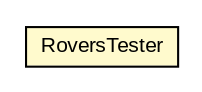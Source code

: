 #!/usr/local/bin/dot
#
# Class diagram 
# Generated by UMLGraph version R5_6 (http://www.umlgraph.org/)
#

digraph G {
	edge [fontname="arial",fontsize=10,labelfontname="arial",labelfontsize=10];
	node [fontname="arial",fontsize=10,shape=plaintext];
	nodesep=0.25;
	ranksep=0.5;
	// org.thoughtworks.rovers.stage1.main.RoversTester
	c22781 [label=<<table title="org.thoughtworks.rovers.stage1.main.RoversTester" border="0" cellborder="1" cellspacing="0" cellpadding="2" port="p" bgcolor="lemonChiffon" href="./RoversTester.html">
		<tr><td><table border="0" cellspacing="0" cellpadding="1">
<tr><td align="center" balign="center"> RoversTester </td></tr>
		</table></td></tr>
		</table>>, URL="./RoversTester.html", fontname="arial", fontcolor="black", fontsize=10.0];
}

